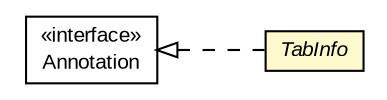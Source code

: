 #!/usr/local/bin/dot
#
# Class diagram 
# Generated by UMLGraph version R5_6-24-gf6e263 (http://www.umlgraph.org/)
#

digraph G {
	edge [fontname="arial",fontsize=10,labelfontname="arial",labelfontsize=10];
	node [fontname="arial",fontsize=10,shape=plaintext];
	nodesep=0.25;
	ranksep=0.5;
	rankdir=LR;
	// com.gwtplatform.mvp.client.annotations.TabInfo
	c505559 [label=<<table title="com.gwtplatform.mvp.client.annotations.TabInfo" border="0" cellborder="1" cellspacing="0" cellpadding="2" port="p" bgcolor="lemonChiffon" href="./TabInfo.html">
		<tr><td><table border="0" cellspacing="0" cellpadding="1">
<tr><td align="center" balign="center"><font face="arial italic"> TabInfo </font></td></tr>
		</table></td></tr>
		</table>>, URL="./TabInfo.html", fontname="arial", fontcolor="black", fontsize=10.0];
	//com.gwtplatform.mvp.client.annotations.TabInfo implements java.lang.annotation.Annotation
	c506117:p -> c505559:p [dir=back,arrowtail=empty,style=dashed];
	// java.lang.annotation.Annotation
	c506117 [label=<<table title="java.lang.annotation.Annotation" border="0" cellborder="1" cellspacing="0" cellpadding="2" port="p" href="http://download.oracle.com/javase/6/docs/api/java/lang/annotation/Annotation.html">
		<tr><td><table border="0" cellspacing="0" cellpadding="1">
<tr><td align="center" balign="center"> &#171;interface&#187; </td></tr>
<tr><td align="center" balign="center"> Annotation </td></tr>
		</table></td></tr>
		</table>>, URL="http://download.oracle.com/javase/6/docs/api/java/lang/annotation/Annotation.html", fontname="arial", fontcolor="black", fontsize=10.0];
}

